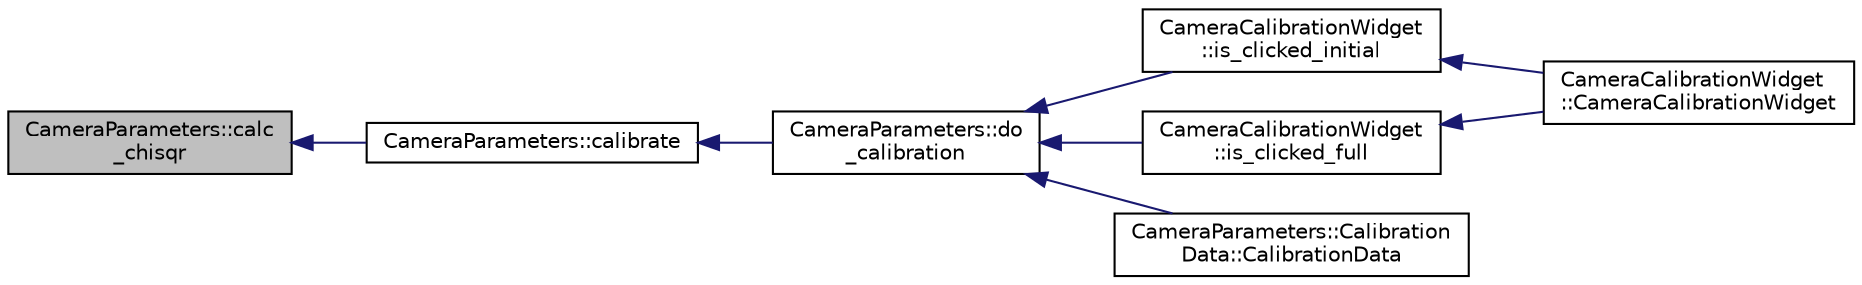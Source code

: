 digraph "CameraParameters::calc_chisqr"
{
 // INTERACTIVE_SVG=YES
  edge [fontname="Helvetica",fontsize="10",labelfontname="Helvetica",labelfontsize="10"];
  node [fontname="Helvetica",fontsize="10",shape=record];
  rankdir="LR";
  Node1 [label="CameraParameters::calc\l_chisqr",height=0.2,width=0.4,color="black", fillcolor="grey75", style="filled", fontcolor="black"];
  Node1 -> Node2 [dir="back",color="midnightblue",fontsize="10",style="solid",fontname="Helvetica"];
  Node2 [label="CameraParameters::calibrate",height=0.2,width=0.4,color="black", fillcolor="white", style="filled",URL="$d7/df2/class_camera_parameters.html#a28286392a58b959438648e150d1b83b9"];
  Node2 -> Node3 [dir="back",color="midnightblue",fontsize="10",style="solid",fontname="Helvetica"];
  Node3 [label="CameraParameters::do\l_calibration",height=0.2,width=0.4,color="black", fillcolor="white", style="filled",URL="$d7/df2/class_camera_parameters.html#a244bd64783acb2c4021f168321cc8e8b"];
  Node3 -> Node4 [dir="back",color="midnightblue",fontsize="10",style="solid",fontname="Helvetica"];
  Node4 [label="CameraCalibrationWidget\l::is_clicked_initial",height=0.2,width=0.4,color="black", fillcolor="white", style="filled",URL="$dd/dc1/class_camera_calibration_widget.html#a534a101bfcaf0bb2d7b3d285e34e3d06"];
  Node4 -> Node5 [dir="back",color="midnightblue",fontsize="10",style="solid",fontname="Helvetica"];
  Node5 [label="CameraCalibrationWidget\l::CameraCalibrationWidget",height=0.2,width=0.4,color="black", fillcolor="white", style="filled",URL="$dd/dc1/class_camera_calibration_widget.html#a2b31fac70642ae332911579bf6717a4b"];
  Node3 -> Node6 [dir="back",color="midnightblue",fontsize="10",style="solid",fontname="Helvetica"];
  Node6 [label="CameraCalibrationWidget\l::is_clicked_full",height=0.2,width=0.4,color="black", fillcolor="white", style="filled",URL="$dd/dc1/class_camera_calibration_widget.html#a1f276e8981eb6509d29b950f2d984f2a"];
  Node6 -> Node5 [dir="back",color="midnightblue",fontsize="10",style="solid",fontname="Helvetica"];
  Node3 -> Node7 [dir="back",color="midnightblue",fontsize="10",style="solid",fontname="Helvetica"];
  Node7 [label="CameraParameters::Calibration\lData::CalibrationData",height=0.2,width=0.4,color="black", fillcolor="white", style="filled",URL="$d7/d34/class_camera_parameters_1_1_calibration_data.html#ac94036112ff17acd4a54394887f0f38a"];
}
